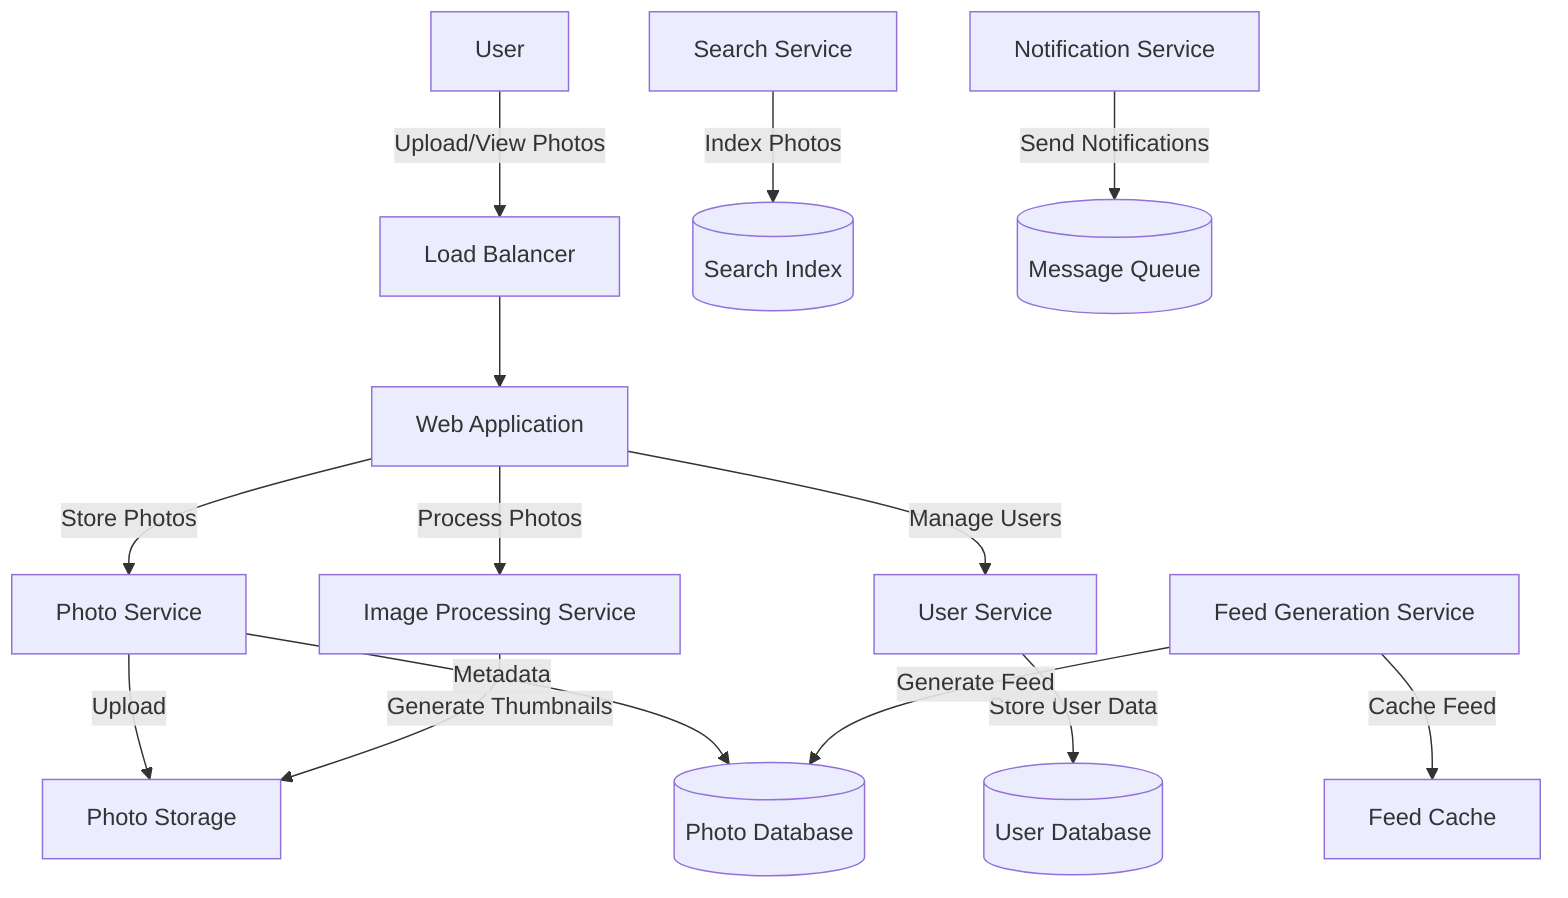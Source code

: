 graph TD
    User[User] -->|Upload/View Photos| LB[Load Balancer]
    LB --> WebApp[Web Application]
    WebApp -->|Store Photos| PhotoService[Photo Service]
    PhotoService -->|Upload| PhotoStorage[Photo Storage]
    PhotoService -->|Metadata| PhotoDB[(Photo Database)]
    WebApp -->|Process Photos| ImageProcessor[Image Processing Service]
    ImageProcessor -->|Generate Thumbnails| PhotoStorage
    WebApp -->|Manage Users| UserService[User Service]
    UserService -->|Store User Data| UserDB[(User Database)]
    FeedService[Feed Generation Service] -->|Generate Feed| PhotoDB
    FeedService -->|Cache Feed| FeedCache[Feed Cache]
    SearchService[Search Service] -->|Index Photos| SearchIndex[(Search Index)]
    NotificationService[Notification Service] -->|Send Notifications| MessageQueue[(Message Queue)]